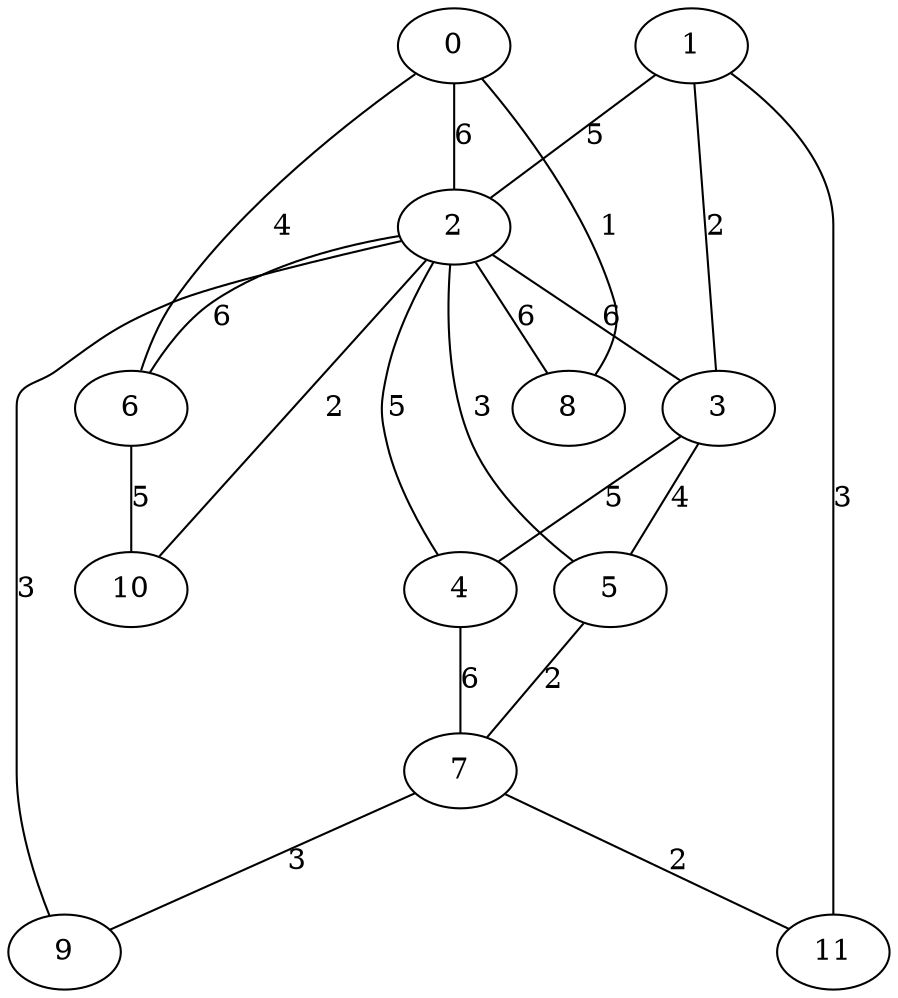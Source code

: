 graph g {
  0 [ habit = 7, size = 270, x = 5, y = 10 ]
  1 [ habit = 2, size = 342, x = 10, y = 4 ]
  2 [ habit = 3, size = 111, x = 5, y = 6 ]
  3 [ habit = 9, size = 491, x = 8, y = 5 ]
  4 [ habit = 3, size = 437, x = 10, y = 6 ]
  5 [ habit = 4, size = 307, x = 5, y = 4 ]
  6 [ habit = 5, size = 80, x = 2, y = 9 ]
  7 [ habit = 5, size = 132, x = 6, y = 2 ]
  8 [ habit = 6, size = 198, x = 8, y = 10 ]
  9 [ habit = 9, size = 91, x = 2, y = 4 ]
  10 [ base = 2, habit = 5, size = 76, x = 1, y = 7 ]
  11 [ base = 1, habit = 10, size = 155, x = 9, y = 1 ]

  0 -- 8 [ label = 1, weight = 1 ]
  0 -- 2 [ label = 6, weight = 6 ]
  0 -- 6 [ label = 4, weight = 4 ]
  1 -- 2 [ label = 5, weight = 5 ]
  1 -- 3 [ label = 2, weight = 2 ]
  1 -- 11 [ label = 3, weight = 3 ]
  2 -- 4 [ label = 5, weight = 5 ]
  2 -- 5 [ label = 3, weight = 3 ]
  2 -- 9 [ label = 3, weight = 3 ]
  2 -- 6 [ label = 6, weight = 6 ]
  2 -- 8 [ label = 6, weight = 6 ]
  2 -- 3 [ label = 6, weight = 6 ]
  2 -- 10 [ label = 2, weight = 2 ]
  3 -- 4 [ label = 5, weight = 5 ]
  3 -- 5 [ label = 4, weight = 4 ]
  4 -- 7 [ label = 6, weight = 6 ]
  5 -- 7 [ label = 2, weight = 2 ]
  6 -- 10 [ label = 5, weight = 5 ]
  7 -- 9 [ label = 3, weight = 3 ]
  7 -- 11 [ label = 2, weight = 2 ]
}
